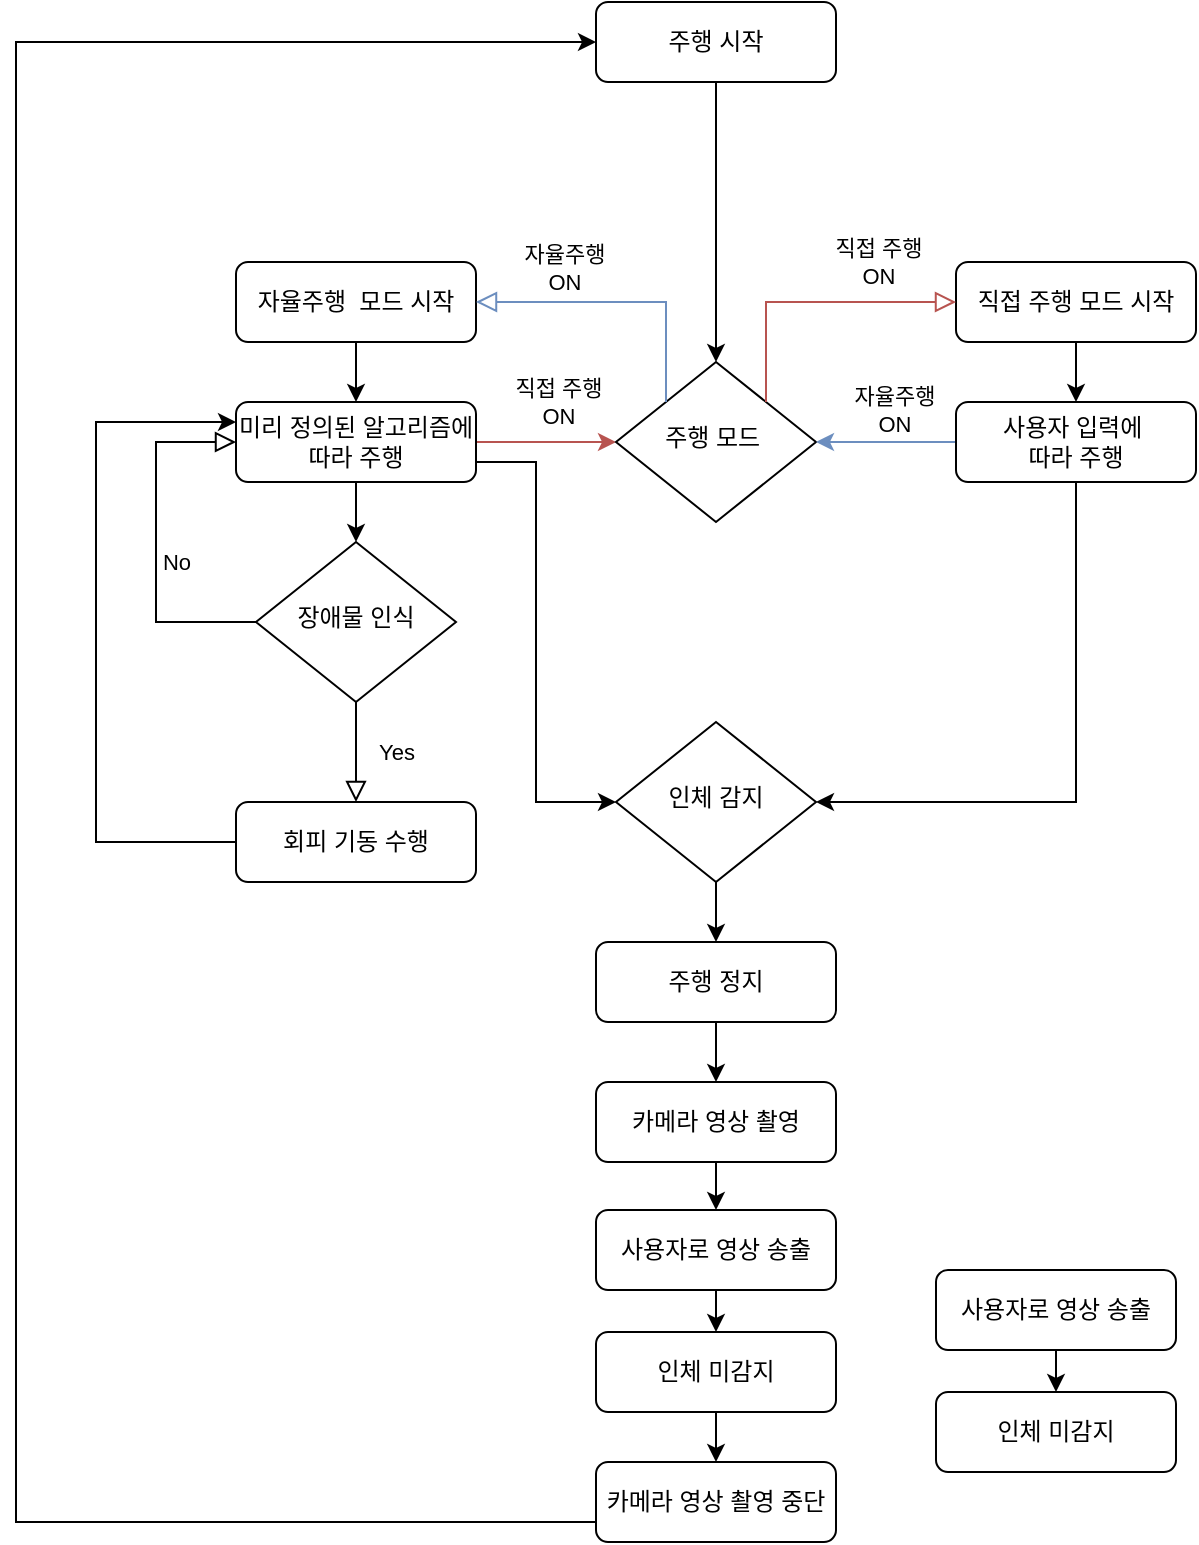 <mxfile version="24.8.3">
  <diagram id="C5RBs43oDa-KdzZeNtuy" name="Page-1">
    <mxGraphModel dx="1029" dy="1699" grid="1" gridSize="10" guides="1" tooltips="1" connect="1" arrows="1" fold="1" page="1" pageScale="1" pageWidth="827" pageHeight="1169" math="0" shadow="0">
      <root>
        <mxCell id="WIyWlLk6GJQsqaUBKTNV-0" />
        <mxCell id="WIyWlLk6GJQsqaUBKTNV-1" parent="WIyWlLk6GJQsqaUBKTNV-0" />
        <mxCell id="GRfGgfkFE_RsWRvwLoTt-38" style="edgeStyle=orthogonalEdgeStyle;rounded=0;orthogonalLoop=1;jettySize=auto;html=1;entryX=0.5;entryY=0;entryDx=0;entryDy=0;" edge="1" parent="WIyWlLk6GJQsqaUBKTNV-1" source="WIyWlLk6GJQsqaUBKTNV-3" target="GRfGgfkFE_RsWRvwLoTt-11">
          <mxGeometry relative="1" as="geometry" />
        </mxCell>
        <mxCell id="WIyWlLk6GJQsqaUBKTNV-3" value="주행 시작" style="rounded=1;whiteSpace=wrap;html=1;fontSize=12;glass=0;strokeWidth=1;shadow=0;" parent="WIyWlLk6GJQsqaUBKTNV-1" vertex="1">
          <mxGeometry x="340" y="-70" width="120" height="40" as="geometry" />
        </mxCell>
        <mxCell id="GRfGgfkFE_RsWRvwLoTt-4" style="edgeStyle=orthogonalEdgeStyle;rounded=0;orthogonalLoop=1;jettySize=auto;html=1;" edge="1" parent="WIyWlLk6GJQsqaUBKTNV-1" source="GRfGgfkFE_RsWRvwLoTt-0" target="GRfGgfkFE_RsWRvwLoTt-3">
          <mxGeometry relative="1" as="geometry" />
        </mxCell>
        <mxCell id="GRfGgfkFE_RsWRvwLoTt-0" value="자율주행&amp;nbsp; 모드 시작" style="rounded=1;whiteSpace=wrap;html=1;fontSize=12;glass=0;strokeWidth=1;shadow=0;" vertex="1" parent="WIyWlLk6GJQsqaUBKTNV-1">
          <mxGeometry x="160" y="60" width="120" height="40" as="geometry" />
        </mxCell>
        <mxCell id="GRfGgfkFE_RsWRvwLoTt-6" style="edgeStyle=orthogonalEdgeStyle;rounded=0;orthogonalLoop=1;jettySize=auto;html=1;" edge="1" parent="WIyWlLk6GJQsqaUBKTNV-1" source="GRfGgfkFE_RsWRvwLoTt-3" target="GRfGgfkFE_RsWRvwLoTt-5">
          <mxGeometry relative="1" as="geometry" />
        </mxCell>
        <mxCell id="GRfGgfkFE_RsWRvwLoTt-12" style="edgeStyle=orthogonalEdgeStyle;rounded=0;orthogonalLoop=1;jettySize=auto;html=1;fillColor=#f8cecc;strokeColor=#b85450;" edge="1" parent="WIyWlLk6GJQsqaUBKTNV-1" source="GRfGgfkFE_RsWRvwLoTt-3" target="GRfGgfkFE_RsWRvwLoTt-11">
          <mxGeometry relative="1" as="geometry" />
        </mxCell>
        <mxCell id="GRfGgfkFE_RsWRvwLoTt-44" value="직접 주행&lt;div&gt;ON&lt;/div&gt;" style="edgeLabel;html=1;align=center;verticalAlign=middle;resizable=0;points=[];" vertex="1" connectable="0" parent="GRfGgfkFE_RsWRvwLoTt-12">
          <mxGeometry x="0.267" y="3" relative="1" as="geometry">
            <mxPoint x="-4" y="-17" as="offset" />
          </mxGeometry>
        </mxCell>
        <mxCell id="GRfGgfkFE_RsWRvwLoTt-45" value="직접 주행&lt;div&gt;ON&lt;/div&gt;" style="edgeLabel;html=1;align=center;verticalAlign=middle;resizable=0;points=[];" vertex="1" connectable="0" parent="GRfGgfkFE_RsWRvwLoTt-12">
          <mxGeometry x="0.267" y="3" relative="1" as="geometry">
            <mxPoint x="156" y="-87" as="offset" />
          </mxGeometry>
        </mxCell>
        <mxCell id="GRfGgfkFE_RsWRvwLoTt-21" style="edgeStyle=orthogonalEdgeStyle;rounded=0;orthogonalLoop=1;jettySize=auto;html=1;" edge="1" parent="WIyWlLk6GJQsqaUBKTNV-1" source="GRfGgfkFE_RsWRvwLoTt-3" target="GRfGgfkFE_RsWRvwLoTt-20">
          <mxGeometry relative="1" as="geometry">
            <Array as="points">
              <mxPoint x="310" y="160" />
              <mxPoint x="310" y="330" />
            </Array>
          </mxGeometry>
        </mxCell>
        <mxCell id="GRfGgfkFE_RsWRvwLoTt-3" value="미리 정의된 알고리즘에 따라 주행" style="rounded=1;whiteSpace=wrap;html=1;fontSize=12;glass=0;strokeWidth=1;shadow=0;" vertex="1" parent="WIyWlLk6GJQsqaUBKTNV-1">
          <mxGeometry x="160" y="130" width="120" height="40" as="geometry" />
        </mxCell>
        <mxCell id="GRfGgfkFE_RsWRvwLoTt-5" value="장애물 인식" style="rhombus;whiteSpace=wrap;html=1;shadow=0;fontFamily=Helvetica;fontSize=12;align=center;strokeWidth=1;spacing=6;spacingTop=-4;" vertex="1" parent="WIyWlLk6GJQsqaUBKTNV-1">
          <mxGeometry x="170" y="200" width="100" height="80" as="geometry" />
        </mxCell>
        <mxCell id="GRfGgfkFE_RsWRvwLoTt-8" value="Yes" style="rounded=0;html=1;jettySize=auto;orthogonalLoop=1;fontSize=11;endArrow=block;endFill=0;endSize=8;strokeWidth=1;shadow=0;labelBackgroundColor=none;edgeStyle=orthogonalEdgeStyle;" edge="1" parent="WIyWlLk6GJQsqaUBKTNV-1" source="GRfGgfkFE_RsWRvwLoTt-5" target="GRfGgfkFE_RsWRvwLoTt-9">
          <mxGeometry y="20" relative="1" as="geometry">
            <mxPoint as="offset" />
            <mxPoint x="150" y="240" as="sourcePoint" />
            <mxPoint x="60" y="240" as="targetPoint" />
            <Array as="points">
              <mxPoint x="220" y="330" />
              <mxPoint x="220" y="330" />
            </Array>
          </mxGeometry>
        </mxCell>
        <mxCell id="GRfGgfkFE_RsWRvwLoTt-43" style="edgeStyle=orthogonalEdgeStyle;rounded=0;orthogonalLoop=1;jettySize=auto;html=1;" edge="1" parent="WIyWlLk6GJQsqaUBKTNV-1" source="GRfGgfkFE_RsWRvwLoTt-9">
          <mxGeometry relative="1" as="geometry">
            <mxPoint x="160" y="140" as="targetPoint" />
            <Array as="points">
              <mxPoint x="90" y="350" />
              <mxPoint x="90" y="140" />
              <mxPoint x="160" y="140" />
            </Array>
          </mxGeometry>
        </mxCell>
        <mxCell id="GRfGgfkFE_RsWRvwLoTt-9" value="회피 기동 수행" style="rounded=1;whiteSpace=wrap;html=1;fontSize=12;glass=0;strokeWidth=1;shadow=0;" vertex="1" parent="WIyWlLk6GJQsqaUBKTNV-1">
          <mxGeometry x="160" y="330" width="120" height="40" as="geometry" />
        </mxCell>
        <mxCell id="GRfGgfkFE_RsWRvwLoTt-10" value="No" style="edgeStyle=orthogonalEdgeStyle;rounded=0;html=1;jettySize=auto;orthogonalLoop=1;fontSize=11;endArrow=block;endFill=0;endSize=8;strokeWidth=1;shadow=0;labelBackgroundColor=none;entryX=0;entryY=0.5;entryDx=0;entryDy=0;" edge="1" parent="WIyWlLk6GJQsqaUBKTNV-1" source="GRfGgfkFE_RsWRvwLoTt-5" target="GRfGgfkFE_RsWRvwLoTt-3">
          <mxGeometry x="-0.11" y="-10" relative="1" as="geometry">
            <mxPoint as="offset" />
            <mxPoint x="270" y="290" as="sourcePoint" />
            <mxPoint x="320" y="290" as="targetPoint" />
            <Array as="points">
              <mxPoint x="120" y="240" />
              <mxPoint x="120" y="150" />
            </Array>
          </mxGeometry>
        </mxCell>
        <mxCell id="GRfGgfkFE_RsWRvwLoTt-11" value="주행 모드&amp;nbsp;" style="rhombus;whiteSpace=wrap;html=1;shadow=0;fontFamily=Helvetica;fontSize=12;align=center;strokeWidth=1;spacing=6;spacingTop=-4;" vertex="1" parent="WIyWlLk6GJQsqaUBKTNV-1">
          <mxGeometry x="350" y="110" width="100" height="80" as="geometry" />
        </mxCell>
        <mxCell id="GRfGgfkFE_RsWRvwLoTt-19" style="edgeStyle=orthogonalEdgeStyle;rounded=0;orthogonalLoop=1;jettySize=auto;html=1;" edge="1" parent="WIyWlLk6GJQsqaUBKTNV-1" source="GRfGgfkFE_RsWRvwLoTt-13" target="GRfGgfkFE_RsWRvwLoTt-17">
          <mxGeometry relative="1" as="geometry" />
        </mxCell>
        <mxCell id="GRfGgfkFE_RsWRvwLoTt-13" value="직접 주행 모드 시작" style="rounded=1;whiteSpace=wrap;html=1;fontSize=12;glass=0;strokeWidth=1;shadow=0;" vertex="1" parent="WIyWlLk6GJQsqaUBKTNV-1">
          <mxGeometry x="520" y="60" width="120" height="40" as="geometry" />
        </mxCell>
        <mxCell id="GRfGgfkFE_RsWRvwLoTt-15" value="" style="rounded=0;html=1;jettySize=auto;orthogonalLoop=1;fontSize=11;endArrow=block;endFill=0;endSize=8;strokeWidth=1;shadow=0;labelBackgroundColor=none;edgeStyle=orthogonalEdgeStyle;exitX=1;exitY=0;exitDx=0;exitDy=0;fillColor=#f8cecc;strokeColor=#b85450;" edge="1" parent="WIyWlLk6GJQsqaUBKTNV-1" source="GRfGgfkFE_RsWRvwLoTt-11" target="GRfGgfkFE_RsWRvwLoTt-13">
          <mxGeometry x="0.167" y="10" relative="1" as="geometry">
            <mxPoint as="offset" />
            <mxPoint x="230" y="290" as="sourcePoint" />
            <mxPoint x="230" y="330" as="targetPoint" />
            <Array as="points">
              <mxPoint x="425" y="80" />
            </Array>
          </mxGeometry>
        </mxCell>
        <mxCell id="GRfGgfkFE_RsWRvwLoTt-16" value="" style="edgeStyle=orthogonalEdgeStyle;rounded=0;html=1;jettySize=auto;orthogonalLoop=1;fontSize=11;endArrow=block;endFill=0;endSize=8;strokeWidth=1;shadow=0;labelBackgroundColor=none;exitX=0;exitY=0;exitDx=0;exitDy=0;fillColor=#dae8fc;strokeColor=#6c8ebf;" edge="1" parent="WIyWlLk6GJQsqaUBKTNV-1" source="GRfGgfkFE_RsWRvwLoTt-11" target="GRfGgfkFE_RsWRvwLoTt-0">
          <mxGeometry x="0.123" y="10" relative="1" as="geometry">
            <mxPoint y="1" as="offset" />
            <mxPoint x="430" y="320" as="sourcePoint" />
            <mxPoint x="420" y="230" as="targetPoint" />
            <Array as="points">
              <mxPoint x="375" y="80" />
            </Array>
          </mxGeometry>
        </mxCell>
        <mxCell id="GRfGgfkFE_RsWRvwLoTt-23" style="edgeStyle=orthogonalEdgeStyle;rounded=0;orthogonalLoop=1;jettySize=auto;html=1;fillColor=#dae8fc;strokeColor=#6c8ebf;" edge="1" parent="WIyWlLk6GJQsqaUBKTNV-1" source="GRfGgfkFE_RsWRvwLoTt-17" target="GRfGgfkFE_RsWRvwLoTt-11">
          <mxGeometry relative="1" as="geometry" />
        </mxCell>
        <mxCell id="GRfGgfkFE_RsWRvwLoTt-41" style="edgeStyle=orthogonalEdgeStyle;rounded=0;orthogonalLoop=1;jettySize=auto;html=1;entryX=1;entryY=0.5;entryDx=0;entryDy=0;" edge="1" parent="WIyWlLk6GJQsqaUBKTNV-1" source="GRfGgfkFE_RsWRvwLoTt-17" target="GRfGgfkFE_RsWRvwLoTt-20">
          <mxGeometry relative="1" as="geometry">
            <Array as="points">
              <mxPoint x="580" y="330" />
            </Array>
          </mxGeometry>
        </mxCell>
        <mxCell id="GRfGgfkFE_RsWRvwLoTt-17" value="사용자 입력에&amp;nbsp;&lt;div&gt;따라 주행&lt;/div&gt;" style="rounded=1;whiteSpace=wrap;html=1;fontSize=12;glass=0;strokeWidth=1;shadow=0;" vertex="1" parent="WIyWlLk6GJQsqaUBKTNV-1">
          <mxGeometry x="520" y="130" width="120" height="40" as="geometry" />
        </mxCell>
        <mxCell id="GRfGgfkFE_RsWRvwLoTt-25" style="edgeStyle=orthogonalEdgeStyle;rounded=0;orthogonalLoop=1;jettySize=auto;html=1;" edge="1" parent="WIyWlLk6GJQsqaUBKTNV-1" source="GRfGgfkFE_RsWRvwLoTt-20" target="GRfGgfkFE_RsWRvwLoTt-24">
          <mxGeometry relative="1" as="geometry" />
        </mxCell>
        <mxCell id="GRfGgfkFE_RsWRvwLoTt-20" value="인체 감지" style="rhombus;whiteSpace=wrap;html=1;shadow=0;fontFamily=Helvetica;fontSize=12;align=center;strokeWidth=1;spacing=6;spacingTop=-4;" vertex="1" parent="WIyWlLk6GJQsqaUBKTNV-1">
          <mxGeometry x="350" y="290" width="100" height="80" as="geometry" />
        </mxCell>
        <mxCell id="GRfGgfkFE_RsWRvwLoTt-27" style="edgeStyle=orthogonalEdgeStyle;rounded=0;orthogonalLoop=1;jettySize=auto;html=1;entryX=0.5;entryY=0;entryDx=0;entryDy=0;" edge="1" parent="WIyWlLk6GJQsqaUBKTNV-1" source="GRfGgfkFE_RsWRvwLoTt-24" target="GRfGgfkFE_RsWRvwLoTt-26">
          <mxGeometry relative="1" as="geometry" />
        </mxCell>
        <mxCell id="GRfGgfkFE_RsWRvwLoTt-24" value="주행 정지" style="rounded=1;whiteSpace=wrap;html=1;fontSize=12;glass=0;strokeWidth=1;shadow=0;" vertex="1" parent="WIyWlLk6GJQsqaUBKTNV-1">
          <mxGeometry x="340" y="400" width="120" height="40" as="geometry" />
        </mxCell>
        <mxCell id="GRfGgfkFE_RsWRvwLoTt-30" style="edgeStyle=orthogonalEdgeStyle;rounded=0;orthogonalLoop=1;jettySize=auto;html=1;" edge="1" parent="WIyWlLk6GJQsqaUBKTNV-1" source="GRfGgfkFE_RsWRvwLoTt-26" target="GRfGgfkFE_RsWRvwLoTt-28">
          <mxGeometry relative="1" as="geometry" />
        </mxCell>
        <mxCell id="GRfGgfkFE_RsWRvwLoTt-26" value="카메라 영상 촬영" style="rounded=1;whiteSpace=wrap;html=1;fontSize=12;glass=0;strokeWidth=1;shadow=0;" vertex="1" parent="WIyWlLk6GJQsqaUBKTNV-1">
          <mxGeometry x="340" y="470" width="120" height="40" as="geometry" />
        </mxCell>
        <mxCell id="GRfGgfkFE_RsWRvwLoTt-32" style="edgeStyle=orthogonalEdgeStyle;rounded=0;orthogonalLoop=1;jettySize=auto;html=1;" edge="1" parent="WIyWlLk6GJQsqaUBKTNV-1" source="GRfGgfkFE_RsWRvwLoTt-28" target="GRfGgfkFE_RsWRvwLoTt-31">
          <mxGeometry relative="1" as="geometry" />
        </mxCell>
        <mxCell id="GRfGgfkFE_RsWRvwLoTt-28" value="사용자로 영상 송출" style="rounded=1;whiteSpace=wrap;html=1;fontSize=12;glass=0;strokeWidth=1;shadow=0;" vertex="1" parent="WIyWlLk6GJQsqaUBKTNV-1">
          <mxGeometry x="340" y="534" width="120" height="40" as="geometry" />
        </mxCell>
        <mxCell id="GRfGgfkFE_RsWRvwLoTt-36" style="edgeStyle=orthogonalEdgeStyle;rounded=0;orthogonalLoop=1;jettySize=auto;html=1;" edge="1" parent="WIyWlLk6GJQsqaUBKTNV-1" source="GRfGgfkFE_RsWRvwLoTt-31" target="GRfGgfkFE_RsWRvwLoTt-34">
          <mxGeometry relative="1" as="geometry" />
        </mxCell>
        <mxCell id="GRfGgfkFE_RsWRvwLoTt-31" value="인체 미감지" style="rounded=1;whiteSpace=wrap;html=1;fontSize=12;glass=0;strokeWidth=1;shadow=0;" vertex="1" parent="WIyWlLk6GJQsqaUBKTNV-1">
          <mxGeometry x="340" y="595" width="120" height="40" as="geometry" />
        </mxCell>
        <mxCell id="GRfGgfkFE_RsWRvwLoTt-40" style="edgeStyle=orthogonalEdgeStyle;rounded=0;orthogonalLoop=1;jettySize=auto;html=1;" edge="1" parent="WIyWlLk6GJQsqaUBKTNV-1" source="GRfGgfkFE_RsWRvwLoTt-34" target="WIyWlLk6GJQsqaUBKTNV-3">
          <mxGeometry relative="1" as="geometry">
            <Array as="points">
              <mxPoint x="50" y="690" />
              <mxPoint x="50" y="-50" />
            </Array>
          </mxGeometry>
        </mxCell>
        <mxCell id="GRfGgfkFE_RsWRvwLoTt-34" value="카메라 영상 촬영 중단" style="rounded=1;whiteSpace=wrap;html=1;fontSize=12;glass=0;strokeWidth=1;shadow=0;" vertex="1" parent="WIyWlLk6GJQsqaUBKTNV-1">
          <mxGeometry x="340" y="660" width="120" height="40" as="geometry" />
        </mxCell>
        <mxCell id="GRfGgfkFE_RsWRvwLoTt-46" style="edgeStyle=orthogonalEdgeStyle;rounded=0;orthogonalLoop=1;jettySize=auto;html=1;" edge="1" parent="WIyWlLk6GJQsqaUBKTNV-1" source="GRfGgfkFE_RsWRvwLoTt-47" target="GRfGgfkFE_RsWRvwLoTt-48">
          <mxGeometry relative="1" as="geometry" />
        </mxCell>
        <mxCell id="GRfGgfkFE_RsWRvwLoTt-47" value="사용자로 영상 송출" style="rounded=1;whiteSpace=wrap;html=1;fontSize=12;glass=0;strokeWidth=1;shadow=0;" vertex="1" parent="WIyWlLk6GJQsqaUBKTNV-1">
          <mxGeometry x="510" y="564" width="120" height="40" as="geometry" />
        </mxCell>
        <mxCell id="GRfGgfkFE_RsWRvwLoTt-48" value="인체 미감지" style="rounded=1;whiteSpace=wrap;html=1;fontSize=12;glass=0;strokeWidth=1;shadow=0;" vertex="1" parent="WIyWlLk6GJQsqaUBKTNV-1">
          <mxGeometry x="510" y="625" width="120" height="40" as="geometry" />
        </mxCell>
        <mxCell id="GRfGgfkFE_RsWRvwLoTt-49" value="자율주행&lt;div&gt;ON&lt;/div&gt;" style="edgeLabel;html=1;align=center;verticalAlign=middle;resizable=0;points=[];" vertex="1" connectable="0" parent="WIyWlLk6GJQsqaUBKTNV-1">
          <mxGeometry x="490.375" y="130" as="geometry">
            <mxPoint x="-2" y="4" as="offset" />
          </mxGeometry>
        </mxCell>
        <mxCell id="GRfGgfkFE_RsWRvwLoTt-50" value="자율주행&lt;div&gt;ON&lt;/div&gt;" style="edgeLabel;html=1;align=center;verticalAlign=middle;resizable=0;points=[];" vertex="1" connectable="0" parent="WIyWlLk6GJQsqaUBKTNV-1">
          <mxGeometry x="460.005" y="70" as="geometry">
            <mxPoint x="-136" y="-7" as="offset" />
          </mxGeometry>
        </mxCell>
      </root>
    </mxGraphModel>
  </diagram>
</mxfile>
